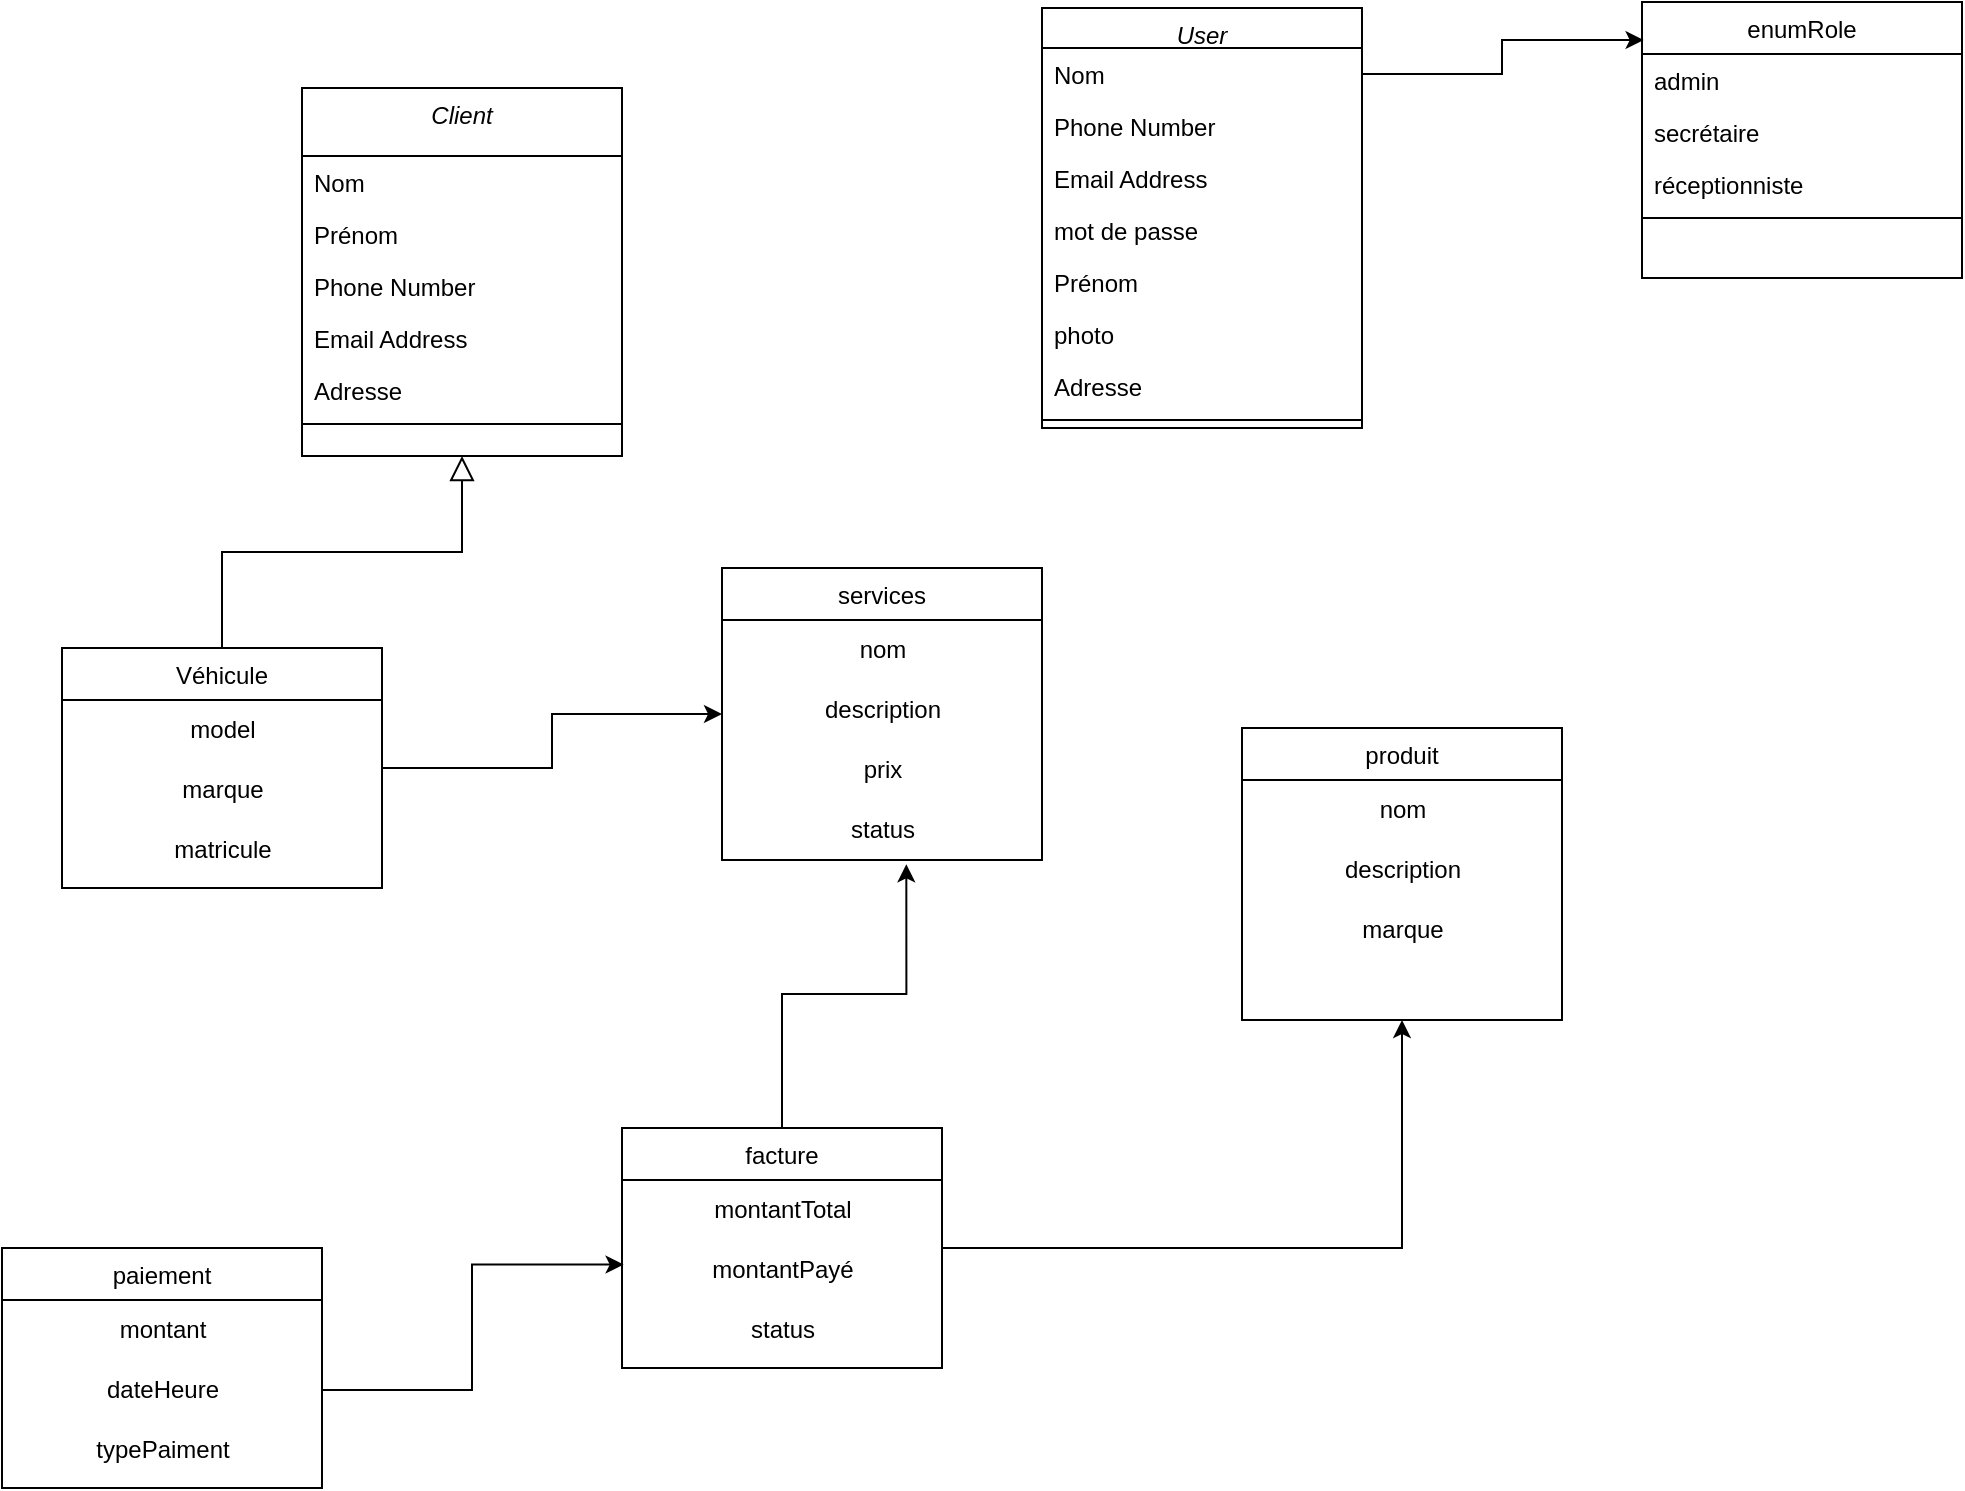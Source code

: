 <mxfile version="28.0.3">
  <diagram id="C5RBs43oDa-KdzZeNtuy" name="Page-1">
    <mxGraphModel dx="2312" dy="677" grid="1" gridSize="10" guides="1" tooltips="1" connect="1" arrows="1" fold="1" page="1" pageScale="1" pageWidth="827" pageHeight="1169" math="0" shadow="0">
      <root>
        <mxCell id="WIyWlLk6GJQsqaUBKTNV-0" />
        <mxCell id="WIyWlLk6GJQsqaUBKTNV-1" parent="WIyWlLk6GJQsqaUBKTNV-0" />
        <mxCell id="zkfFHV4jXpPFQw0GAbJ--0" value="User" style="swimlane;fontStyle=2;align=center;verticalAlign=top;childLayout=stackLayout;horizontal=1;startSize=20;horizontalStack=0;resizeParent=1;resizeLast=0;collapsible=1;marginBottom=0;rounded=0;shadow=0;strokeWidth=1;" parent="WIyWlLk6GJQsqaUBKTNV-1" vertex="1">
          <mxGeometry x="290" y="10" width="160" height="210" as="geometry">
            <mxRectangle x="230" y="140" width="160" height="26" as="alternateBounds" />
          </mxGeometry>
        </mxCell>
        <mxCell id="zkfFHV4jXpPFQw0GAbJ--1" value="Nom" style="text;align=left;verticalAlign=top;spacingLeft=4;spacingRight=4;overflow=hidden;rotatable=0;points=[[0,0.5],[1,0.5]];portConstraint=eastwest;" parent="zkfFHV4jXpPFQw0GAbJ--0" vertex="1">
          <mxGeometry y="20" width="160" height="26" as="geometry" />
        </mxCell>
        <mxCell id="zkfFHV4jXpPFQw0GAbJ--2" value="Phone Number" style="text;align=left;verticalAlign=top;spacingLeft=4;spacingRight=4;overflow=hidden;rotatable=0;points=[[0,0.5],[1,0.5]];portConstraint=eastwest;rounded=0;shadow=0;html=0;" parent="zkfFHV4jXpPFQw0GAbJ--0" vertex="1">
          <mxGeometry y="46" width="160" height="26" as="geometry" />
        </mxCell>
        <mxCell id="zkfFHV4jXpPFQw0GAbJ--3" value="Email Address" style="text;align=left;verticalAlign=top;spacingLeft=4;spacingRight=4;overflow=hidden;rotatable=0;points=[[0,0.5],[1,0.5]];portConstraint=eastwest;rounded=0;shadow=0;html=0;" parent="zkfFHV4jXpPFQw0GAbJ--0" vertex="1">
          <mxGeometry y="72" width="160" height="26" as="geometry" />
        </mxCell>
        <mxCell id="3fs399E_rCkISVKqcu1L-45" value="mot de passe" style="text;align=left;verticalAlign=top;spacingLeft=4;spacingRight=4;overflow=hidden;rotatable=0;points=[[0,0.5],[1,0.5]];portConstraint=eastwest;rounded=0;shadow=0;html=0;" vertex="1" parent="zkfFHV4jXpPFQw0GAbJ--0">
          <mxGeometry y="98" width="160" height="26" as="geometry" />
        </mxCell>
        <mxCell id="3fs399E_rCkISVKqcu1L-2" value="Prénom" style="text;align=left;verticalAlign=top;spacingLeft=4;spacingRight=4;overflow=hidden;rotatable=0;points=[[0,0.5],[1,0.5]];portConstraint=eastwest;" vertex="1" parent="zkfFHV4jXpPFQw0GAbJ--0">
          <mxGeometry y="124" width="160" height="26" as="geometry" />
        </mxCell>
        <mxCell id="3fs399E_rCkISVKqcu1L-3" value="photo" style="text;align=left;verticalAlign=top;spacingLeft=4;spacingRight=4;overflow=hidden;rotatable=0;points=[[0,0.5],[1,0.5]];portConstraint=eastwest;rounded=0;shadow=0;html=0;" vertex="1" parent="zkfFHV4jXpPFQw0GAbJ--0">
          <mxGeometry y="150" width="160" height="26" as="geometry" />
        </mxCell>
        <mxCell id="3fs399E_rCkISVKqcu1L-1" value="Adresse" style="text;align=left;verticalAlign=top;spacingLeft=4;spacingRight=4;overflow=hidden;rotatable=0;points=[[0,0.5],[1,0.5]];portConstraint=eastwest;rounded=0;shadow=0;html=0;" vertex="1" parent="zkfFHV4jXpPFQw0GAbJ--0">
          <mxGeometry y="176" width="160" height="26" as="geometry" />
        </mxCell>
        <mxCell id="zkfFHV4jXpPFQw0GAbJ--4" value="" style="line;html=1;strokeWidth=1;align=left;verticalAlign=middle;spacingTop=-1;spacingLeft=3;spacingRight=3;rotatable=0;labelPosition=right;points=[];portConstraint=eastwest;" parent="zkfFHV4jXpPFQw0GAbJ--0" vertex="1">
          <mxGeometry y="202" width="160" height="8" as="geometry" />
        </mxCell>
        <mxCell id="3fs399E_rCkISVKqcu1L-26" value="" style="edgeStyle=orthogonalEdgeStyle;rounded=0;orthogonalLoop=1;jettySize=auto;html=1;" edge="1" parent="WIyWlLk6GJQsqaUBKTNV-1" source="zkfFHV4jXpPFQw0GAbJ--13" target="3fs399E_rCkISVKqcu1L-22">
          <mxGeometry relative="1" as="geometry" />
        </mxCell>
        <mxCell id="zkfFHV4jXpPFQw0GAbJ--13" value="Véhicule" style="swimlane;fontStyle=0;align=center;verticalAlign=top;childLayout=stackLayout;horizontal=1;startSize=26;horizontalStack=0;resizeParent=1;resizeLast=0;collapsible=1;marginBottom=0;rounded=0;shadow=0;strokeWidth=1;" parent="WIyWlLk6GJQsqaUBKTNV-1" vertex="1">
          <mxGeometry x="-200" y="330" width="160" height="120" as="geometry">
            <mxRectangle x="290" y="345" width="170" height="26" as="alternateBounds" />
          </mxGeometry>
        </mxCell>
        <mxCell id="3fs399E_rCkISVKqcu1L-19" value="model" style="text;html=1;align=center;verticalAlign=middle;resizable=0;points=[];autosize=1;strokeColor=none;fillColor=none;" vertex="1" parent="zkfFHV4jXpPFQw0GAbJ--13">
          <mxGeometry y="26" width="160" height="30" as="geometry" />
        </mxCell>
        <mxCell id="3fs399E_rCkISVKqcu1L-20" value="marque" style="text;html=1;align=center;verticalAlign=middle;resizable=0;points=[];autosize=1;strokeColor=none;fillColor=none;" vertex="1" parent="zkfFHV4jXpPFQw0GAbJ--13">
          <mxGeometry y="56" width="160" height="30" as="geometry" />
        </mxCell>
        <mxCell id="3fs399E_rCkISVKqcu1L-21" value="matricule" style="text;html=1;align=center;verticalAlign=middle;resizable=0;points=[];autosize=1;strokeColor=none;fillColor=none;" vertex="1" parent="zkfFHV4jXpPFQw0GAbJ--13">
          <mxGeometry y="86" width="160" height="30" as="geometry" />
        </mxCell>
        <mxCell id="zkfFHV4jXpPFQw0GAbJ--16" value="" style="endArrow=block;endSize=10;endFill=0;shadow=0;strokeWidth=1;rounded=0;curved=0;edgeStyle=elbowEdgeStyle;elbow=vertical;entryX=0.5;entryY=1;entryDx=0;entryDy=0;" parent="WIyWlLk6GJQsqaUBKTNV-1" source="zkfFHV4jXpPFQw0GAbJ--13" target="3fs399E_rCkISVKqcu1L-35" edge="1">
          <mxGeometry width="160" relative="1" as="geometry">
            <mxPoint x="210" y="373" as="sourcePoint" />
            <mxPoint x="310" y="271" as="targetPoint" />
          </mxGeometry>
        </mxCell>
        <mxCell id="3fs399E_rCkISVKqcu1L-12" value="enumRole" style="swimlane;fontStyle=0;align=center;verticalAlign=top;childLayout=stackLayout;horizontal=1;startSize=26;horizontalStack=0;resizeParent=1;resizeLast=0;collapsible=1;marginBottom=0;rounded=0;shadow=0;strokeWidth=1;" vertex="1" parent="WIyWlLk6GJQsqaUBKTNV-1">
          <mxGeometry x="590" y="7" width="160" height="138" as="geometry">
            <mxRectangle x="130" y="380" width="160" height="26" as="alternateBounds" />
          </mxGeometry>
        </mxCell>
        <mxCell id="3fs399E_rCkISVKqcu1L-13" value="admin" style="text;align=left;verticalAlign=top;spacingLeft=4;spacingRight=4;overflow=hidden;rotatable=0;points=[[0,0.5],[1,0.5]];portConstraint=eastwest;" vertex="1" parent="3fs399E_rCkISVKqcu1L-12">
          <mxGeometry y="26" width="160" height="26" as="geometry" />
        </mxCell>
        <mxCell id="3fs399E_rCkISVKqcu1L-14" value="secrétaire" style="text;align=left;verticalAlign=top;spacingLeft=4;spacingRight=4;overflow=hidden;rotatable=0;points=[[0,0.5],[1,0.5]];portConstraint=eastwest;rounded=0;shadow=0;html=0;" vertex="1" parent="3fs399E_rCkISVKqcu1L-12">
          <mxGeometry y="52" width="160" height="26" as="geometry" />
        </mxCell>
        <mxCell id="3fs399E_rCkISVKqcu1L-16" value="réceptionniste" style="text;align=left;verticalAlign=top;spacingLeft=4;spacingRight=4;overflow=hidden;rotatable=0;points=[[0,0.5],[1,0.5]];portConstraint=eastwest;rounded=0;shadow=0;html=0;" vertex="1" parent="3fs399E_rCkISVKqcu1L-12">
          <mxGeometry y="78" width="160" height="26" as="geometry" />
        </mxCell>
        <mxCell id="3fs399E_rCkISVKqcu1L-15" value="" style="line;html=1;strokeWidth=1;align=left;verticalAlign=middle;spacingTop=-1;spacingLeft=3;spacingRight=3;rotatable=0;labelPosition=right;points=[];portConstraint=eastwest;" vertex="1" parent="3fs399E_rCkISVKqcu1L-12">
          <mxGeometry y="104" width="160" height="8" as="geometry" />
        </mxCell>
        <mxCell id="3fs399E_rCkISVKqcu1L-18" style="edgeStyle=orthogonalEdgeStyle;rounded=0;orthogonalLoop=1;jettySize=auto;html=1;entryX=0.005;entryY=0.138;entryDx=0;entryDy=0;entryPerimeter=0;" edge="1" parent="WIyWlLk6GJQsqaUBKTNV-1" source="zkfFHV4jXpPFQw0GAbJ--1" target="3fs399E_rCkISVKqcu1L-12">
          <mxGeometry relative="1" as="geometry" />
        </mxCell>
        <mxCell id="3fs399E_rCkISVKqcu1L-22" value="services" style="swimlane;fontStyle=0;align=center;verticalAlign=top;childLayout=stackLayout;horizontal=1;startSize=26;horizontalStack=0;resizeParent=1;resizeLast=0;collapsible=1;marginBottom=0;rounded=0;shadow=0;strokeWidth=1;" vertex="1" parent="WIyWlLk6GJQsqaUBKTNV-1">
          <mxGeometry x="130" y="290" width="160" height="146" as="geometry">
            <mxRectangle x="340" y="380" width="170" height="26" as="alternateBounds" />
          </mxGeometry>
        </mxCell>
        <mxCell id="3fs399E_rCkISVKqcu1L-23" value="nom" style="text;html=1;align=center;verticalAlign=middle;resizable=0;points=[];autosize=1;strokeColor=none;fillColor=none;" vertex="1" parent="3fs399E_rCkISVKqcu1L-22">
          <mxGeometry y="26" width="160" height="30" as="geometry" />
        </mxCell>
        <mxCell id="3fs399E_rCkISVKqcu1L-24" value="description" style="text;html=1;align=center;verticalAlign=middle;resizable=0;points=[];autosize=1;strokeColor=none;fillColor=none;" vertex="1" parent="3fs399E_rCkISVKqcu1L-22">
          <mxGeometry y="56" width="160" height="30" as="geometry" />
        </mxCell>
        <mxCell id="3fs399E_rCkISVKqcu1L-25" value="prix" style="text;html=1;align=center;verticalAlign=middle;resizable=0;points=[];autosize=1;strokeColor=none;fillColor=none;" vertex="1" parent="3fs399E_rCkISVKqcu1L-22">
          <mxGeometry y="86" width="160" height="30" as="geometry" />
        </mxCell>
        <mxCell id="3fs399E_rCkISVKqcu1L-27" value="status" style="text;html=1;align=center;verticalAlign=middle;resizable=0;points=[];autosize=1;strokeColor=none;fillColor=none;" vertex="1" parent="3fs399E_rCkISVKqcu1L-22">
          <mxGeometry y="116" width="160" height="30" as="geometry" />
        </mxCell>
        <mxCell id="3fs399E_rCkISVKqcu1L-30" value="produit" style="swimlane;fontStyle=0;align=center;verticalAlign=top;childLayout=stackLayout;horizontal=1;startSize=26;horizontalStack=0;resizeParent=1;resizeLast=0;collapsible=1;marginBottom=0;rounded=0;shadow=0;strokeWidth=1;" vertex="1" parent="WIyWlLk6GJQsqaUBKTNV-1">
          <mxGeometry x="390" y="370" width="160" height="146" as="geometry">
            <mxRectangle x="290" y="345" width="170" height="26" as="alternateBounds" />
          </mxGeometry>
        </mxCell>
        <mxCell id="3fs399E_rCkISVKqcu1L-31" value="nom" style="text;html=1;align=center;verticalAlign=middle;resizable=0;points=[];autosize=1;strokeColor=none;fillColor=none;" vertex="1" parent="3fs399E_rCkISVKqcu1L-30">
          <mxGeometry y="26" width="160" height="30" as="geometry" />
        </mxCell>
        <mxCell id="3fs399E_rCkISVKqcu1L-32" value="description" style="text;html=1;align=center;verticalAlign=middle;resizable=0;points=[];autosize=1;strokeColor=none;fillColor=none;" vertex="1" parent="3fs399E_rCkISVKqcu1L-30">
          <mxGeometry y="56" width="160" height="30" as="geometry" />
        </mxCell>
        <mxCell id="3fs399E_rCkISVKqcu1L-33" value="marque" style="text;html=1;align=center;verticalAlign=middle;resizable=0;points=[];autosize=1;strokeColor=none;fillColor=none;" vertex="1" parent="3fs399E_rCkISVKqcu1L-30">
          <mxGeometry y="86" width="160" height="30" as="geometry" />
        </mxCell>
        <mxCell id="3fs399E_rCkISVKqcu1L-35" value="Client" style="swimlane;fontStyle=2;align=center;verticalAlign=top;childLayout=stackLayout;horizontal=1;startSize=34;horizontalStack=0;resizeParent=1;resizeLast=0;collapsible=1;marginBottom=0;rounded=0;shadow=0;strokeWidth=1;" vertex="1" parent="WIyWlLk6GJQsqaUBKTNV-1">
          <mxGeometry x="-80" y="50" width="160" height="184" as="geometry">
            <mxRectangle x="230" y="140" width="160" height="26" as="alternateBounds" />
          </mxGeometry>
        </mxCell>
        <mxCell id="3fs399E_rCkISVKqcu1L-36" value="Nom" style="text;align=left;verticalAlign=top;spacingLeft=4;spacingRight=4;overflow=hidden;rotatable=0;points=[[0,0.5],[1,0.5]];portConstraint=eastwest;" vertex="1" parent="3fs399E_rCkISVKqcu1L-35">
          <mxGeometry y="34" width="160" height="26" as="geometry" />
        </mxCell>
        <mxCell id="3fs399E_rCkISVKqcu1L-40" value="Prénom" style="text;align=left;verticalAlign=top;spacingLeft=4;spacingRight=4;overflow=hidden;rotatable=0;points=[[0,0.5],[1,0.5]];portConstraint=eastwest;" vertex="1" parent="3fs399E_rCkISVKqcu1L-35">
          <mxGeometry y="60" width="160" height="26" as="geometry" />
        </mxCell>
        <mxCell id="3fs399E_rCkISVKqcu1L-37" value="Phone Number" style="text;align=left;verticalAlign=top;spacingLeft=4;spacingRight=4;overflow=hidden;rotatable=0;points=[[0,0.5],[1,0.5]];portConstraint=eastwest;rounded=0;shadow=0;html=0;" vertex="1" parent="3fs399E_rCkISVKqcu1L-35">
          <mxGeometry y="86" width="160" height="26" as="geometry" />
        </mxCell>
        <mxCell id="3fs399E_rCkISVKqcu1L-38" value="Email Address" style="text;align=left;verticalAlign=top;spacingLeft=4;spacingRight=4;overflow=hidden;rotatable=0;points=[[0,0.5],[1,0.5]];portConstraint=eastwest;rounded=0;shadow=0;html=0;" vertex="1" parent="3fs399E_rCkISVKqcu1L-35">
          <mxGeometry y="112" width="160" height="26" as="geometry" />
        </mxCell>
        <mxCell id="3fs399E_rCkISVKqcu1L-42" value="Adresse" style="text;align=left;verticalAlign=top;spacingLeft=4;spacingRight=4;overflow=hidden;rotatable=0;points=[[0,0.5],[1,0.5]];portConstraint=eastwest;rounded=0;shadow=0;html=0;" vertex="1" parent="3fs399E_rCkISVKqcu1L-35">
          <mxGeometry y="138" width="160" height="26" as="geometry" />
        </mxCell>
        <mxCell id="3fs399E_rCkISVKqcu1L-43" value="" style="line;html=1;strokeWidth=1;align=left;verticalAlign=middle;spacingTop=-1;spacingLeft=3;spacingRight=3;rotatable=0;labelPosition=right;points=[];portConstraint=eastwest;" vertex="1" parent="3fs399E_rCkISVKqcu1L-35">
          <mxGeometry y="164" width="160" height="8" as="geometry" />
        </mxCell>
        <mxCell id="3fs399E_rCkISVKqcu1L-50" style="edgeStyle=orthogonalEdgeStyle;rounded=0;orthogonalLoop=1;jettySize=auto;html=1;entryX=0.5;entryY=1;entryDx=0;entryDy=0;" edge="1" parent="WIyWlLk6GJQsqaUBKTNV-1" source="3fs399E_rCkISVKqcu1L-46" target="3fs399E_rCkISVKqcu1L-30">
          <mxGeometry relative="1" as="geometry" />
        </mxCell>
        <mxCell id="3fs399E_rCkISVKqcu1L-46" value="facture" style="swimlane;fontStyle=0;align=center;verticalAlign=top;childLayout=stackLayout;horizontal=1;startSize=26;horizontalStack=0;resizeParent=1;resizeLast=0;collapsible=1;marginBottom=0;rounded=0;shadow=0;strokeWidth=1;" vertex="1" parent="WIyWlLk6GJQsqaUBKTNV-1">
          <mxGeometry x="80" y="570" width="160" height="120" as="geometry">
            <mxRectangle x="290" y="345" width="170" height="26" as="alternateBounds" />
          </mxGeometry>
        </mxCell>
        <mxCell id="3fs399E_rCkISVKqcu1L-47" value="montantTotal" style="text;html=1;align=center;verticalAlign=middle;resizable=0;points=[];autosize=1;strokeColor=none;fillColor=none;" vertex="1" parent="3fs399E_rCkISVKqcu1L-46">
          <mxGeometry y="26" width="160" height="30" as="geometry" />
        </mxCell>
        <mxCell id="3fs399E_rCkISVKqcu1L-48" value="montantPayé" style="text;html=1;align=center;verticalAlign=middle;resizable=0;points=[];autosize=1;strokeColor=none;fillColor=none;" vertex="1" parent="3fs399E_rCkISVKqcu1L-46">
          <mxGeometry y="56" width="160" height="30" as="geometry" />
        </mxCell>
        <mxCell id="3fs399E_rCkISVKqcu1L-49" value="status" style="text;html=1;align=center;verticalAlign=middle;resizable=0;points=[];autosize=1;strokeColor=none;fillColor=none;" vertex="1" parent="3fs399E_rCkISVKqcu1L-46">
          <mxGeometry y="86" width="160" height="30" as="geometry" />
        </mxCell>
        <mxCell id="3fs399E_rCkISVKqcu1L-51" style="edgeStyle=orthogonalEdgeStyle;rounded=0;orthogonalLoop=1;jettySize=auto;html=1;entryX=0.576;entryY=1.072;entryDx=0;entryDy=0;entryPerimeter=0;" edge="1" parent="WIyWlLk6GJQsqaUBKTNV-1" source="3fs399E_rCkISVKqcu1L-46" target="3fs399E_rCkISVKqcu1L-27">
          <mxGeometry relative="1" as="geometry" />
        </mxCell>
        <mxCell id="3fs399E_rCkISVKqcu1L-52" value="paiement" style="swimlane;fontStyle=0;align=center;verticalAlign=top;childLayout=stackLayout;horizontal=1;startSize=26;horizontalStack=0;resizeParent=1;resizeLast=0;collapsible=1;marginBottom=0;rounded=0;shadow=0;strokeWidth=1;" vertex="1" parent="WIyWlLk6GJQsqaUBKTNV-1">
          <mxGeometry x="-230" y="630" width="160" height="120" as="geometry">
            <mxRectangle x="290" y="345" width="170" height="26" as="alternateBounds" />
          </mxGeometry>
        </mxCell>
        <mxCell id="3fs399E_rCkISVKqcu1L-54" value="montant" style="text;html=1;align=center;verticalAlign=middle;resizable=0;points=[];autosize=1;strokeColor=none;fillColor=none;" vertex="1" parent="3fs399E_rCkISVKqcu1L-52">
          <mxGeometry y="26" width="160" height="30" as="geometry" />
        </mxCell>
        <mxCell id="3fs399E_rCkISVKqcu1L-53" value="dateHeure" style="text;html=1;align=center;verticalAlign=middle;resizable=0;points=[];autosize=1;strokeColor=none;fillColor=none;" vertex="1" parent="3fs399E_rCkISVKqcu1L-52">
          <mxGeometry y="56" width="160" height="30" as="geometry" />
        </mxCell>
        <mxCell id="3fs399E_rCkISVKqcu1L-56" value="typePaiment" style="text;html=1;align=center;verticalAlign=middle;resizable=0;points=[];autosize=1;strokeColor=none;fillColor=none;" vertex="1" parent="3fs399E_rCkISVKqcu1L-52">
          <mxGeometry y="86" width="160" height="30" as="geometry" />
        </mxCell>
        <mxCell id="3fs399E_rCkISVKqcu1L-57" style="edgeStyle=orthogonalEdgeStyle;rounded=0;orthogonalLoop=1;jettySize=auto;html=1;entryX=0.005;entryY=0.41;entryDx=0;entryDy=0;entryPerimeter=0;" edge="1" parent="WIyWlLk6GJQsqaUBKTNV-1" source="3fs399E_rCkISVKqcu1L-53" target="3fs399E_rCkISVKqcu1L-48">
          <mxGeometry relative="1" as="geometry" />
        </mxCell>
      </root>
    </mxGraphModel>
  </diagram>
</mxfile>

